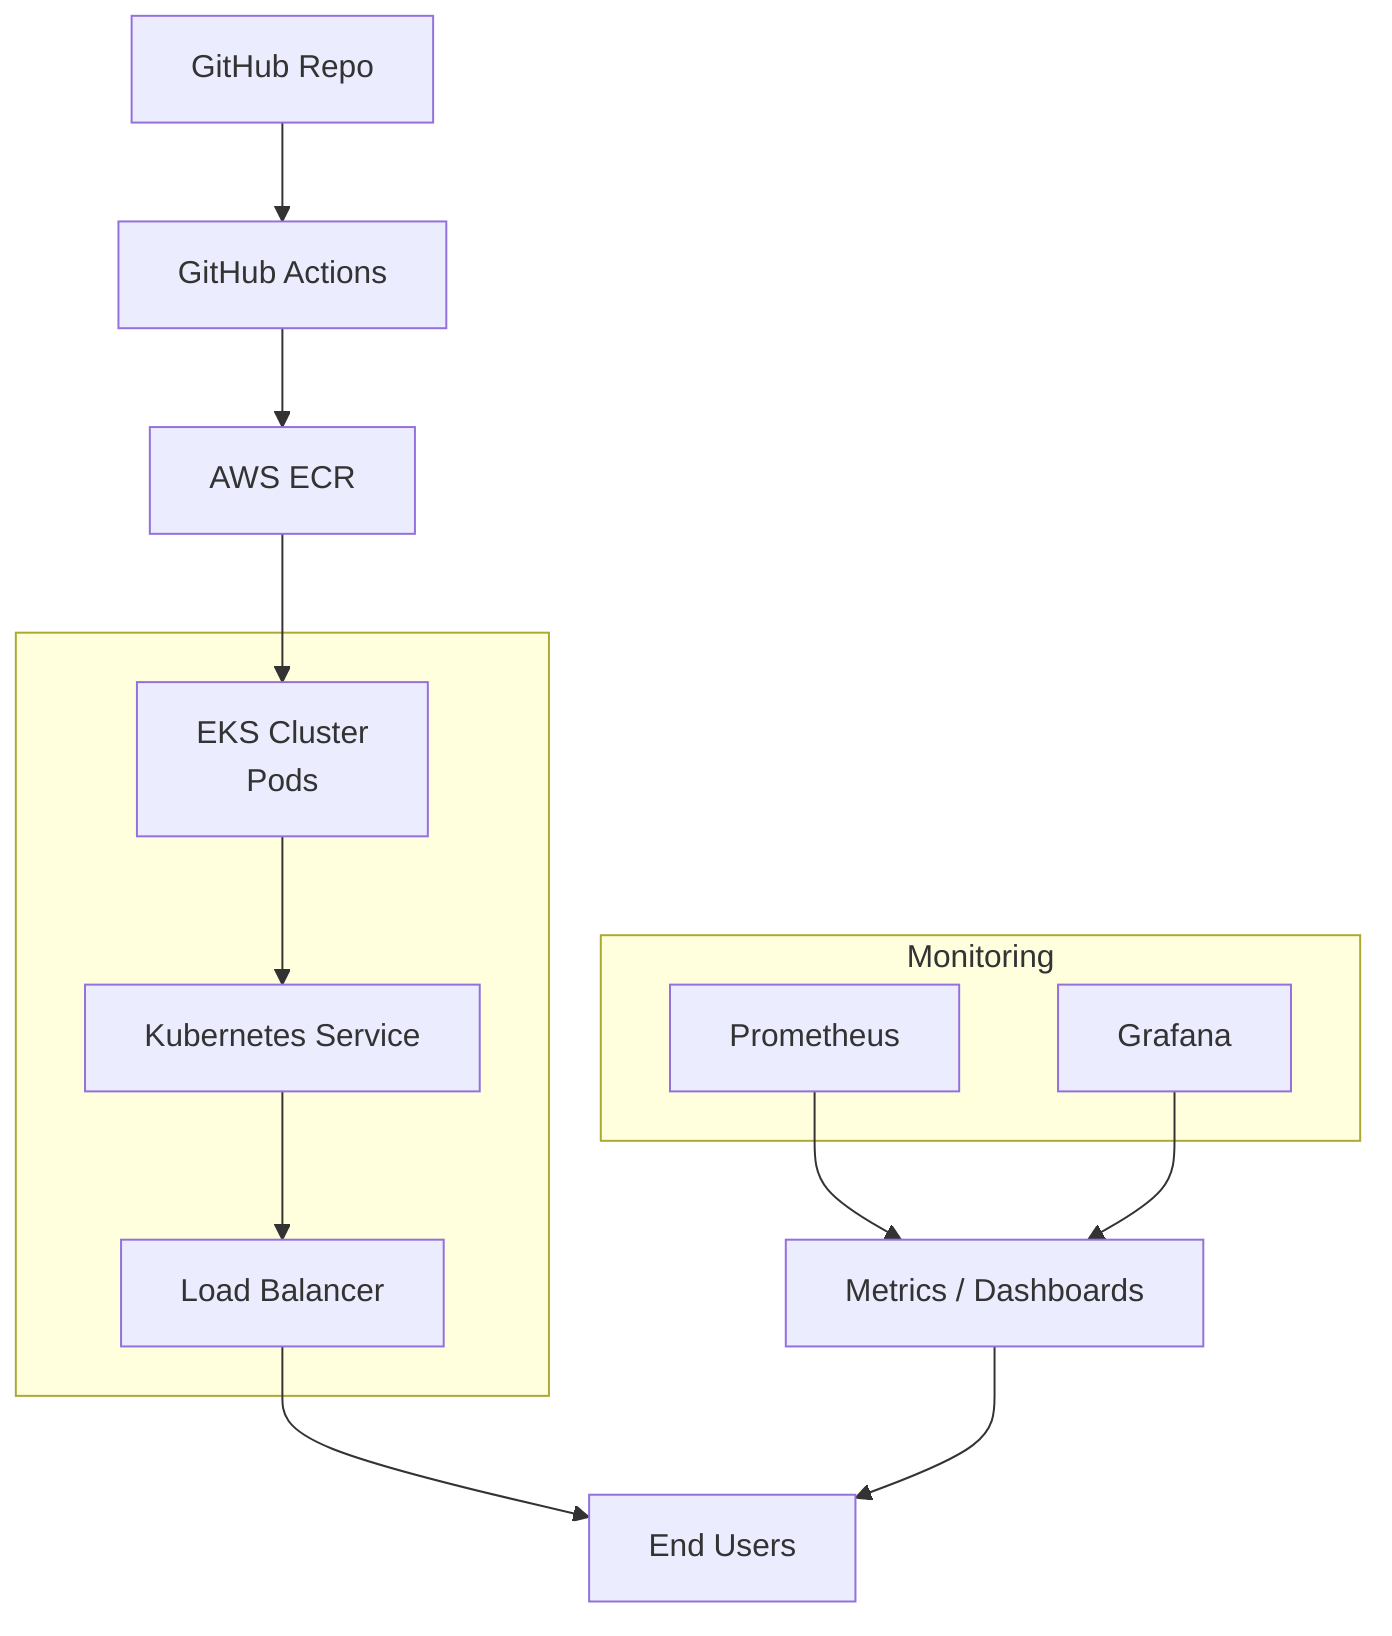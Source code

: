 flowchart TD
    A[GitHub Repo] --> B[GitHub Actions]
    B --> C[AWS ECR]

    C --> D[EKS Cluster<br/>Pods]

    subgraph " "
        D --> E[Kubernetes Service]
        E --> F[Load Balancer]
    end

    F --> G[End Users]

    subgraph Monitoring
        H[Prometheus]
        I[Grafana]
    end

    H --> J[Metrics / Dashboards]
    I --> J
    J --> G